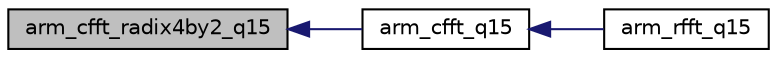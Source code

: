 digraph "arm_cfft_radix4by2_q15"
{
  edge [fontname="Helvetica",fontsize="10",labelfontname="Helvetica",labelfontsize="10"];
  node [fontname="Helvetica",fontsize="10",shape=record];
  rankdir="LR";
  Node11 [label="arm_cfft_radix4by2_q15",height=0.2,width=0.4,color="black", fillcolor="grey75", style="filled", fontcolor="black"];
  Node11 -> Node12 [dir="back",color="midnightblue",fontsize="10",style="solid",fontname="Helvetica"];
  Node12 [label="arm_cfft_q15",height=0.2,width=0.4,color="black", fillcolor="white", style="filled",URL="$group___complex_f_f_t.html#ga68cdacd2267a2967955e40e6b7ec1229",tooltip="Processing function for the Q15 complex FFT. "];
  Node12 -> Node13 [dir="back",color="midnightblue",fontsize="10",style="solid",fontname="Helvetica"];
  Node13 [label="arm_rfft_q15",height=0.2,width=0.4,color="black", fillcolor="white", style="filled",URL="$group___real_f_f_t.html#ga00e615f5db21736ad5b27fb6146f3fc5",tooltip="Processing function for the Q15 RFFT/RIFFT. "];
}
